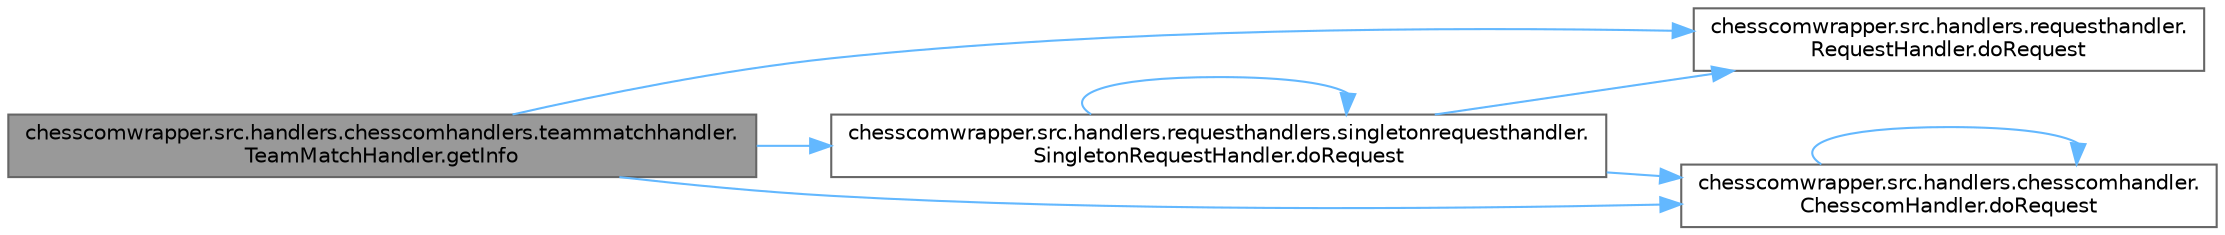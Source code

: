 digraph "chesscomwrapper.src.handlers.chesscomhandlers.teammatchhandler.TeamMatchHandler.getInfo"
{
 // LATEX_PDF_SIZE
  bgcolor="transparent";
  edge [fontname=Helvetica,fontsize=10,labelfontname=Helvetica,labelfontsize=10];
  node [fontname=Helvetica,fontsize=10,shape=box,height=0.2,width=0.4];
  rankdir="LR";
  Node1 [label="chesscomwrapper.src.handlers.chesscomhandlers.teammatchhandler.\lTeamMatchHandler.getInfo",height=0.2,width=0.4,color="gray40", fillcolor="grey60", style="filled", fontcolor="black",tooltip="Returns player's monthly archives."];
  Node1 -> Node2 [color="steelblue1",style="solid"];
  Node2 [label="chesscomwrapper.src.handlers.requesthandler.\lRequestHandler.doRequest",height=0.2,width=0.4,color="grey40", fillcolor="white", style="filled",URL="$classchesscomwrapper_1_1src_1_1handlers_1_1requesthandler_1_1_request_handler.html#ac7bf82dd0e0fbf726399c2669eb9783f",tooltip="Returns a dictionary of a player's info."];
  Node1 -> Node3 [color="steelblue1",style="solid"];
  Node3 [label="chesscomwrapper.src.handlers.requesthandlers.singletonrequesthandler.\lSingletonRequestHandler.doRequest",height=0.2,width=0.4,color="grey40", fillcolor="white", style="filled",URL="$classchesscomwrapper_1_1src_1_1handlers_1_1requesthandlers_1_1singletonrequesthandler_1_1_singleton_request_handler.html#a58d6817aed4fc4eb0fb7aeb80e74d3fb",tooltip="Returns a dictionary of a player's info."];
  Node3 -> Node2 [color="steelblue1",style="solid"];
  Node3 -> Node3 [color="steelblue1",style="solid"];
  Node3 -> Node4 [color="steelblue1",style="solid"];
  Node4 [label="chesscomwrapper.src.handlers.chesscomhandler.\lChesscomHandler.doRequest",height=0.2,width=0.4,color="grey40", fillcolor="white", style="filled",URL="$classchesscomwrapper_1_1src_1_1handlers_1_1chesscomhandler_1_1_chesscom_handler.html#afd9fb00ef7bd98bbb63f57d906db8600",tooltip="Returns a dictionary of a player's info."];
  Node4 -> Node4 [color="steelblue1",style="solid"];
  Node1 -> Node4 [color="steelblue1",style="solid"];
}
